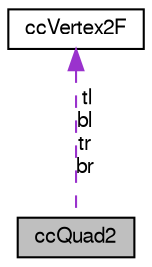 digraph G
{
  bgcolor="transparent";
  edge [fontname="FreeSans",fontsize="10",labelfontname="FreeSans",labelfontsize="10"];
  node [fontname="FreeSans",fontsize="10",shape=record];
  Node1 [label="ccQuad2",height=0.2,width=0.4,color="black", fillcolor="grey75", style="filled" fontcolor="black"];
  Node2 -> Node1 [dir="back",color="darkorchid3",fontsize="10",style="dashed",label=" tl\nbl\ntr\nbr" ,fontname="FreeSans"];
  Node2 [label="ccVertex2F",height=0.2,width=0.4,color="black",URL="$structcc_vertex2_f.html"];
}
